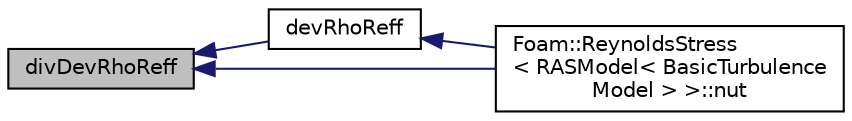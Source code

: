 digraph "divDevRhoReff"
{
  bgcolor="transparent";
  edge [fontname="Helvetica",fontsize="10",labelfontname="Helvetica",labelfontsize="10"];
  node [fontname="Helvetica",fontsize="10",shape=record];
  rankdir="LR";
  Node1 [label="divDevRhoReff",height=0.2,width=0.4,color="black", fillcolor="grey75", style="filled", fontcolor="black"];
  Node1 -> Node2 [dir="back",color="midnightblue",fontsize="10",style="solid",fontname="Helvetica"];
  Node2 [label="devRhoReff",height=0.2,width=0.4,color="black",URL="$a02192.html#a2100c17734b208e9539274853e45243b",tooltip="Return the effective stress tensor. "];
  Node2 -> Node3 [dir="back",color="midnightblue",fontsize="10",style="solid",fontname="Helvetica"];
  Node3 [label="Foam::ReynoldsStress\l\< RASModel\< BasicTurbulence\lModel \> \>::nut",height=0.2,width=0.4,color="black",URL="$a02192.html#a7573103814a5c9f8396bb9766c7b0ae8",tooltip="Return the turbulence viscosity on patch. "];
  Node1 -> Node3 [dir="back",color="midnightblue",fontsize="10",style="solid",fontname="Helvetica"];
}
